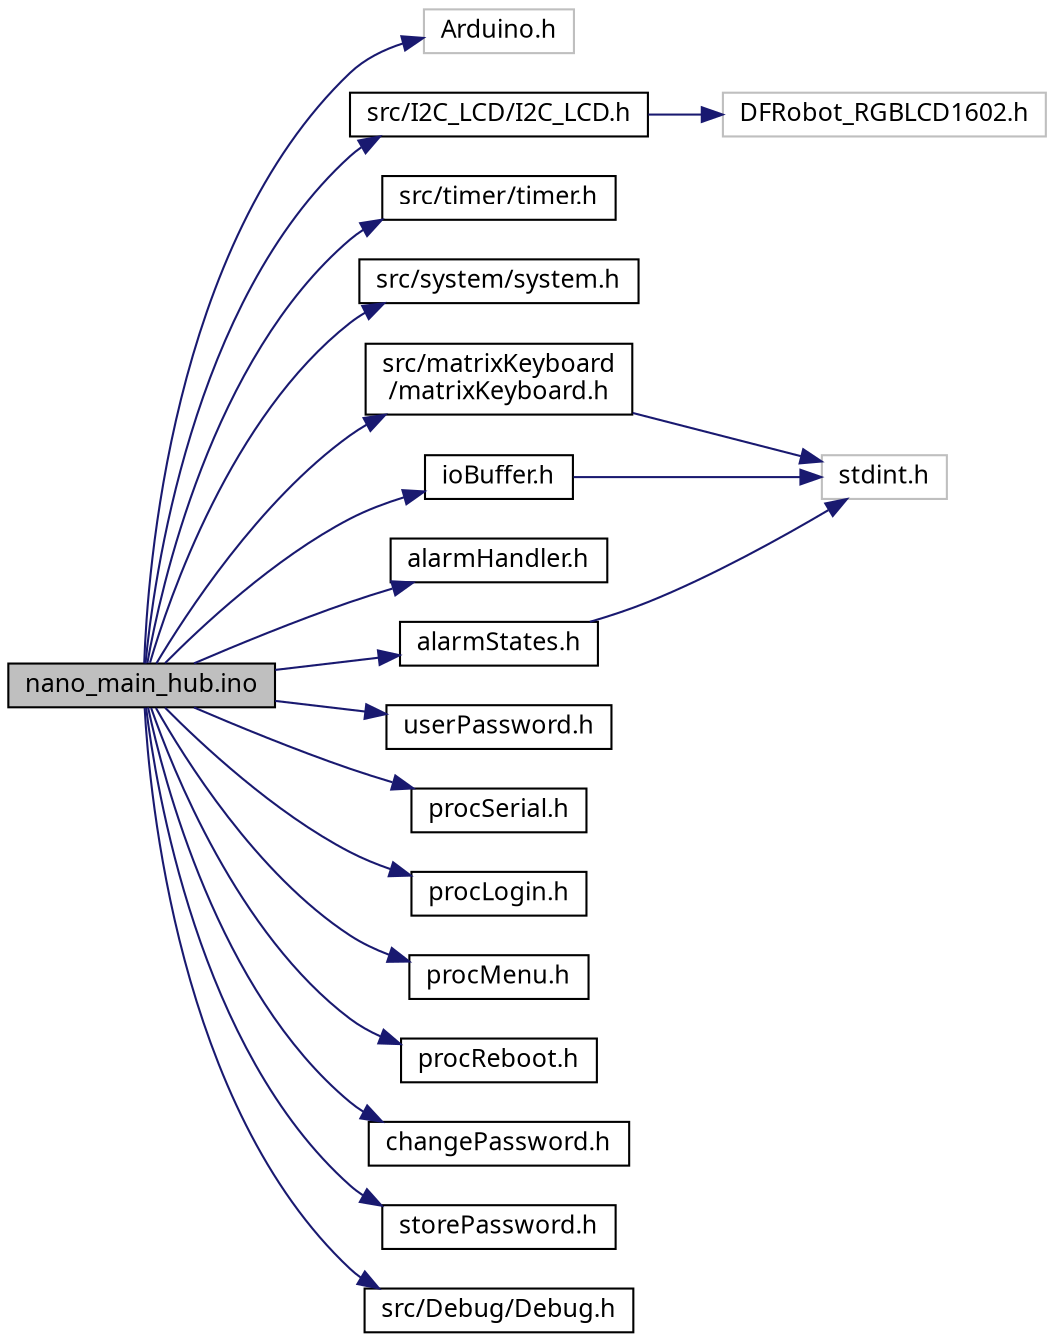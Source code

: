 digraph "nano_main_hub.ino"
{
  rankdir=LR;
  bgcolor="transparent";
  edge [fontname="Unifont",fontsize="12",labelfontname="Unifont",labelfontsize="12"];
  node [fontname="Unifont",fontsize="12",shape=record];
  Node1 [label="nano_main_hub.ino",height=0.2,width=0.4,color="black", fillcolor="grey75", style="filled", fontcolor="black",tooltip=" "];
  Node1 -> Node2 [color="midnightblue",fontsize="12",style="solid",fontname="Unifont"];
  Node2 [label="Arduino.h",height=0.2,width=0.4,color="grey75",tooltip=" "];
  Node1 -> Node3 [color="midnightblue",fontsize="12",style="solid",fontname="Unifont"];
  Node3 [label="src/I2C_LCD/I2C_LCD.h",height=0.2,width=0.4,color="black",tooltip=" "];
  Node3 -> Node4 [color="midnightblue",fontsize="12",style="solid",fontname="Unifont"];
  Node4 [label="DFRobot_RGBLCD1602.h",height=0.2,width=0.4,color="grey75",tooltip=" "];
  Node1 -> Node5 [color="midnightblue",fontsize="12",style="solid",fontname="Unifont"];
  Node5 [label="src/timer/timer.h",height=0.2,width=0.4,color="black",tooltip=" "];
  Node1 -> Node6 [color="midnightblue",fontsize="12",style="solid",fontname="Unifont"];
  Node6 [label="src/system/system.h",height=0.2,width=0.4,color="black",tooltip=" "];
  Node1 -> Node7 [color="midnightblue",fontsize="12",style="solid",fontname="Unifont"];
  Node7 [label="src/matrixKeyboard\l/matrixKeyboard.h",height=0.2,width=0.4,color="black",tooltip=" "];
  Node7 -> Node8 [color="midnightblue",fontsize="12",style="solid",fontname="Unifont"];
  Node8 [label="stdint.h",height=0.2,width=0.4,color="grey75",tooltip=" "];
  Node1 -> Node9 [color="midnightblue",fontsize="12",style="solid",fontname="Unifont"];
  Node9 [label="ioBuffer.h",height=0.2,width=0.4,color="black",tooltip=" "];
  Node9 -> Node8 [color="midnightblue",fontsize="12",style="solid",fontname="Unifont"];
  Node1 -> Node10 [color="midnightblue",fontsize="12",style="solid",fontname="Unifont"];
  Node10 [label="alarmHandler.h",height=0.2,width=0.4,color="black",tooltip=" "];
  Node1 -> Node11 [color="midnightblue",fontsize="12",style="solid",fontname="Unifont"];
  Node11 [label="alarmStates.h",height=0.2,width=0.4,color="black",tooltip=" "];
  Node11 -> Node8 [color="midnightblue",fontsize="12",style="solid",fontname="Unifont"];
  Node1 -> Node12 [color="midnightblue",fontsize="12",style="solid",fontname="Unifont"];
  Node12 [label="userPassword.h",height=0.2,width=0.4,color="black",tooltip=" "];
  Node1 -> Node13 [color="midnightblue",fontsize="12",style="solid",fontname="Unifont"];
  Node13 [label="procSerial.h",height=0.2,width=0.4,color="black",tooltip=" "];
  Node1 -> Node14 [color="midnightblue",fontsize="12",style="solid",fontname="Unifont"];
  Node14 [label="procLogin.h",height=0.2,width=0.4,color="black",tooltip=" "];
  Node1 -> Node15 [color="midnightblue",fontsize="12",style="solid",fontname="Unifont"];
  Node15 [label="procMenu.h",height=0.2,width=0.4,color="black",tooltip=" "];
  Node1 -> Node16 [color="midnightblue",fontsize="12",style="solid",fontname="Unifont"];
  Node16 [label="procReboot.h",height=0.2,width=0.4,color="black",tooltip=" "];
  Node1 -> Node17 [color="midnightblue",fontsize="12",style="solid",fontname="Unifont"];
  Node17 [label="changePassword.h",height=0.2,width=0.4,color="black"tooltip=" "];
  Node1 -> Node18 [color="midnightblue",fontsize="12",style="solid",fontname="Unifont"];
  Node18 [label="storePassword.h",height=0.2,width=0.4,color="black",tooltip=" "];
  Node1 -> Node19 [color="midnightblue",fontsize="12",style="solid",fontname="Unifont"];
  Node19 [label="src/Debug/Debug.h",height=0.2,width=0.4,color="black",tooltip=" "];
}
